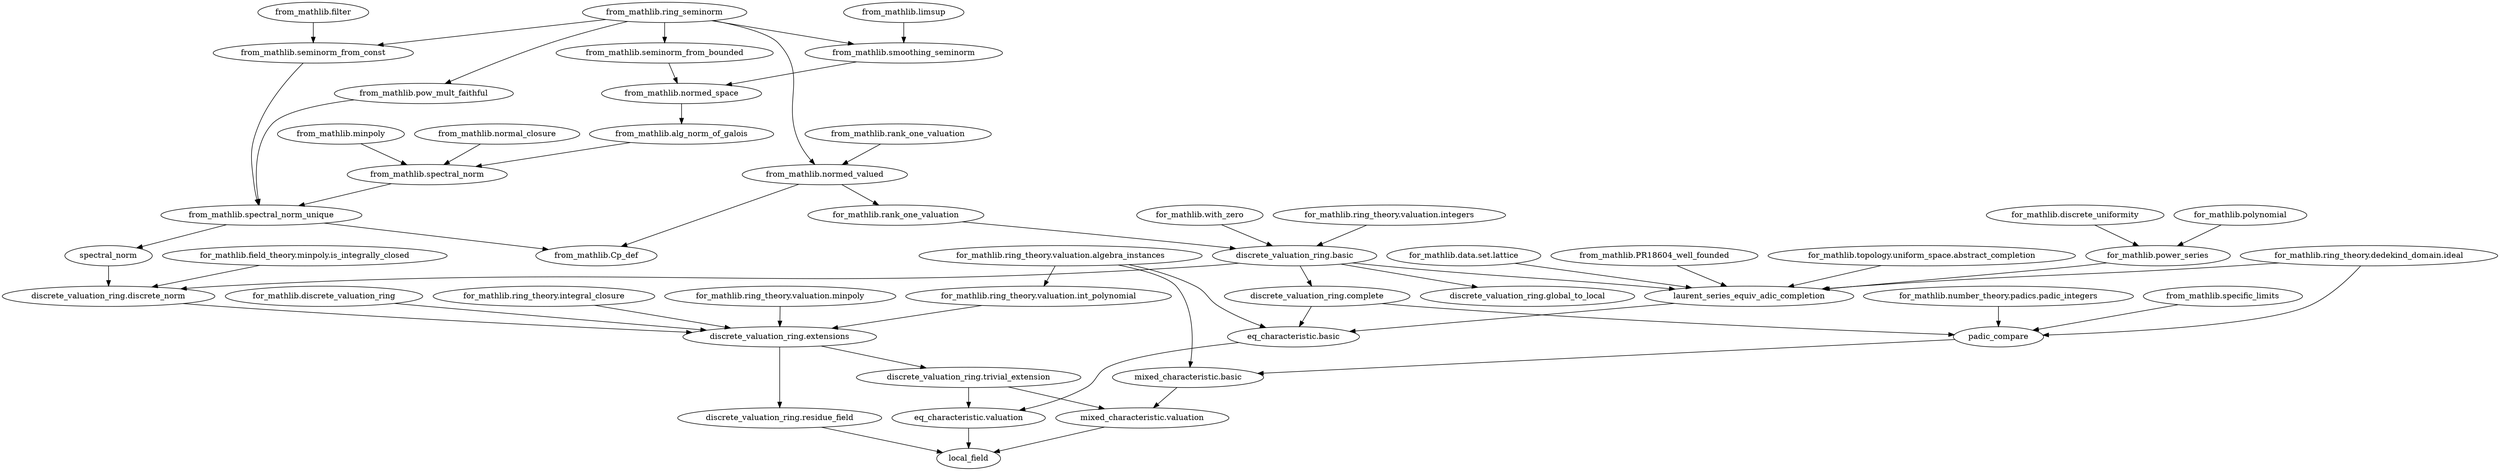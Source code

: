 strict digraph {
	graph [bb="0,0,4420.6,828"];
	node [label="\N"];
	padic_compare	[height=0.5,
		pos="3535.5,234",
		width=2.2206];
	"mixed_characteristic.basic"	[height=0.5,
		pos="2099.5,162",
		width=3.7191];
	padic_compare -> "mixed_characteristic.basic"	[pos="e,2222.9,169.01 3458.3,229.24 3225.4,217.88 2527.8,183.88 2233.2,169.52"];
	"discrete_valuation_ring.complete"	[height=0.5,
		pos="2328.5,306",
		width=4.5677];
	"discrete_valuation_ring.complete" -> padic_compare	[pos="e,3457.3,237.76 2442.9,293 2462.4,291.17 2482.5,289.42 2501.5,288 2851.2,261.87 3268.4,244.79 3447.1,238.14"];
	"eq_characteristic.basic"	[height=0.5,
		pos="2286.5,234",
		width=3.2497];
	"discrete_valuation_ring.complete" -> "eq_characteristic.basic"	[pos="e,2296.7,252.1 2318.1,287.7 2313.2,279.56 2307.3,269.69 2301.9,260.7"];
	"for_mathlib.number_theory.padics.padic_integers"	[height=0.5,
		pos="3535.5,306",
		width=6.6439];
	"for_mathlib.number_theory.padics.padic_integers" -> padic_compare	[pos="e,3535.5,252.1 3535.5,287.7 3535.5,279.98 3535.5,270.71 3535.5,262.11"];
	"for_mathlib.ring_theory.dedekind_domain.ideal"	[height=0.5,
		pos="4192.5,378",
		width=6.3369];
	"for_mathlib.ring_theory.dedekind_domain.ideal" -> padic_compare	[pos="e,3614.4,237.03 4177.5,359.71 4158.2,338.67 4122.3,304 4083.5,288 4002.7,254.75 3758,241.96 3624.6,237.37"];
	laurent_series_equiv_adic_completion	[height=0.5,
		pos="3093.5,306",
		width=5.1454];
	"for_mathlib.ring_theory.dedekind_domain.ideal" -> laurent_series_equiv_adic_completion	[pos="e,3222.6,318.92 4032.5,365.14 4006.8,363.34 3980.4,361.56 3955.5,360 3658.7,341.36 3584.1,344.98 3287.5,324 3269.8,322.75 3251.2,\
321.29 3232.8,319.77"];
	"from_mathlib.specific_limits"	[height=0.5,
		pos="3933.5,306",
		width=3.9177];
	"from_mathlib.specific_limits" -> padic_compare	[pos="e,3596.5,245.74 3854.4,291.09 3782.1,278.37 3676.2,259.75 3606.6,247.5"];
	spectral_norm	[height=0.5,
		pos="188.48,378",
		width=2.1484];
	"discrete_valuation_ring.discrete_norm"	[height=0.5,
		pos="188.48,306",
		width=5.2356];
	spectral_norm -> "discrete_valuation_ring.discrete_norm"	[pos="e,188.48,324.1 188.48,359.7 188.48,351.98 188.48,342.71 188.48,334.11"];
	"from_mathlib.spectral_norm_unique"	[height=0.5,
		pos="458.48,450",
		width=4.9468];
	"from_mathlib.spectral_norm_unique" -> spectral_norm	[pos="e,238.1,391.86 396.88,433.03 352.17,421.44 292.02,405.84 247.84,394.39"];
	"from_mathlib.Cp_def"	[height=0.5,
		pos="1052.5,378",
		width=2.9789];
	"from_mathlib.spectral_norm_unique" -> "from_mathlib.Cp_def"	[pos="e,967.46,389.02 569.51,435.92 681.25,422.75 851.76,402.65 957.44,390.2"];
	local_field	[height=0.5,
		pos="1711.5,18",
		width=1.5707];
	"discrete_valuation_ring.residue_field"	[height=0.5,
		pos="1376.5,90",
		width=5.019];
	"discrete_valuation_ring.residue_field" -> local_field	[pos="e,1665.6,28.596 1450.4,73.552 1512.3,60.627 1599.2,42.464 1655.4,30.713"];
	"eq_characteristic.valuation"	[height=0.5,
		pos="1711.5,90",
		width=3.7733];
	"eq_characteristic.valuation" -> local_field	[pos="e,1711.5,36.104 1711.5,71.697 1711.5,63.983 1711.5,54.712 1711.5,46.112"];
	"mixed_characteristic.valuation"	[height=0.5,
		pos="2018.5,90",
		width=4.2607];
	"mixed_characteristic.valuation" -> local_field	[pos="e,1756.1,29.162 1951.5,73.725 1895.9,61.053 1817.9,43.259 1766.1,31.443"];
	laurent_series_equiv_adic_completion -> "eq_characteristic.basic"	[pos="e,2385.8,243.55 2961.2,293.39 2940.6,291.58 2919.4,289.74 2899.5,288 2723.3,272.66 2518.5,254.99 2395.9,244.42"];
	"discrete_valuation_ring.basic"	[height=0.5,
		pos="2288.5,378",
		width=4.0441];
	"discrete_valuation_ring.basic" -> "discrete_valuation_ring.complete"	[pos="e,2318.7,324.1 2298.4,359.7 2303,351.64 2308.5,341.89 2313.6,332.98"];
	"discrete_valuation_ring.basic" -> laurent_series_equiv_adic_completion	[pos="e,2961.7,318.7 2391.4,365.27 2408.8,363.41 2426.6,361.59 2443.5,360 2645.9,340.92 2696.9,340.87 2899.5,324 2916.3,322.6 2934,321.1 \
2951.5,319.59"];
	"discrete_valuation_ring.global_to_local"	[height=0.5,
		pos="2700.5,306",
		width=5.2718];
	"discrete_valuation_ring.basic" -> "discrete_valuation_ring.global_to_local"	[pos="e,2612.3,321.98 2370.4,363.09 2437,351.76 2531.3,335.74 2602.1,323.72"];
	"discrete_valuation_ring.basic" -> "discrete_valuation_ring.discrete_norm"	[pos="e,316.36,319.26 2189.6,364.76 2171.3,362.87 2152.3,361.17 2134.5,360 1358.6,309.29 1161.9,365.44 385.48,324 366.35,322.98 346.19,\
321.59 326.37,320.05"];
	"for_mathlib.power_series"	[height=0.5,
		pos="3818.5,378",
		width=3.5566];
	"for_mathlib.power_series" -> laurent_series_equiv_adic_completion	[pos="e,3225.6,318.67 3727.5,365.28 3712.2,363.42 3696.4,361.59 3681.5,360 3638.4,355.39 3395.9,333.76 3236,319.6"];
	"for_mathlib.data.set.lattice"	[height=0.5,
		pos="2588.5,378",
		width=3.7913];
	"for_mathlib.data.set.lattice" -> laurent_series_equiv_adic_completion	[pos="e,2991.8,321.09 2678.8,364.49 2763.5,352.74 2890.6,335.12 2981.7,322.49"];
	"from_mathlib.PR18604_well_founded"	[height=0.5,
		pos="2926.5,378",
		width=5.0912];
	"from_mathlib.PR18604_well_founded" -> laurent_series_equiv_adic_completion	[pos="e,3053.9,323.59 2966.1,360.41 2989.6,350.55 3019.6,337.97 3044.6,327.49"];
	"for_mathlib.topology.uniform_space.abstract_completion"	[height=0.5,
		pos="3400.5,378",
		width=7.5646];
	"for_mathlib.topology.uniform_space.abstract_completion" -> laurent_series_equiv_adic_completion	[pos="e,3162.6,322.77 3328.5,360.59 3281.7,349.91 3220.6,335.98 3172.4,324.99"];
	"discrete_valuation_ring.trivial_extension"	[height=0.5,
		pos="1710.5,162",
		width=5.5245];
	"discrete_valuation_ring.trivial_extension" -> "eq_characteristic.valuation"	[pos="e,1711.2,108.1 1710.7,143.7 1710.8,135.98 1711,126.71 1711.1,118.11"];
	"discrete_valuation_ring.trivial_extension" -> "mixed_characteristic.valuation"	[pos="e,1951.5,106.22 1780.4,145.12 1828.4,134.21 1892.1,119.73 1941.5,108.49"];
	"eq_characteristic.basic" -> "eq_characteristic.valuation"	[pos="e,1800.8,103.59 2189.7,223.84 2107.5,214.9 1996.5,199.76 1956.5,180 1935.6,169.7 1938.8,155.25 1918.5,144 1885.5,125.81 1846.2,113.71 \
1810.7,105.73"];
	"for_mathlib.ring_theory.valuation.algebra_instances"	[height=0.5,
		pos="1874.5,378",
		width=6.9688];
	"for_mathlib.ring_theory.valuation.algebra_instances" -> "eq_characteristic.basic"	[pos="e,2238.1,250.47 1993.2,362.08 2032.6,354.16 2075.7,342.16 2112.5,324 2134.8,312.98 2134.1,300.83 2155.5,288 2178.2,274.35 2205.1,\
262.77 2228.6,253.96"];
	"for_mathlib.ring_theory.valuation.int_polynomial"	[height=0.5,
		pos="1835.5,306",
		width=6.5355];
	"for_mathlib.ring_theory.valuation.algebra_instances" -> "for_mathlib.ring_theory.valuation.int_polynomial"	[pos="e,1845,324.1 1864.8,359.7 1860.4,351.64 1854.9,341.89 1850,332.98"];
	"for_mathlib.ring_theory.valuation.algebra_instances" -> "mixed_characteristic.basic"	[pos="e,2103,180.03 1976.8,361.55 2020.7,352.78 2065.2,340.26 2079.5,324 2112,286.99 2109.4,225.39 2104.5,190.09"];
	"discrete_valuation_ring.extensions"	[height=0.5,
		pos="1376.5,234",
		width=4.7662];
	"discrete_valuation_ring.extensions" -> "discrete_valuation_ring.residue_field"	[pos="e,1376.5,108.19 1376.5,215.87 1376.5,191.67 1376.5,147.21 1376.5,118.39"];
	"discrete_valuation_ring.extensions" -> "discrete_valuation_ring.trivial_extension"	[pos="e,1635.6,178.69 1449.8,217.64 1501.7,206.76 1571.4,192.15 1625.7,180.77"];
	"discrete_valuation_ring.discrete_norm" -> "discrete_valuation_ring.extensions"	[pos="e,1221.5,241.72 319.84,293.06 341.75,291.25 364.25,289.48 385.48,288 675.85,267.71 1014.5,251.12 1211.3,242.18"];
	"for_mathlib.discrete_valuation_ring"	[height=0.5,
		pos="569.48,306",
		width=4.8565];
	"for_mathlib.discrete_valuation_ring" -> "discrete_valuation_ring.extensions"	[pos="e,1246.4,245.79 694.18,293.36 714.02,291.54 734.31,289.7 753.48,288 919.29,273.29 1110,257.18 1236.3,246.63"];
	"for_mathlib.ring_theory.integral_closure"	[height=0.5,
		pos="958.48,306",
		width=5.4523];
	"for_mathlib.ring_theory.integral_closure" -> "discrete_valuation_ring.extensions"	[pos="e,1289.5,249.57 1048.2,289.98 1116.2,278.59 1209.6,262.95 1279.3,251.27"];
	"for_mathlib.ring_theory.valuation.int_polynomial" -> "discrete_valuation_ring.extensions"	[pos="e,1469.3,249.15 1735,289.68 1659.3,278.13 1555.7,262.34 1479.4,250.7"];
	"for_mathlib.ring_theory.valuation.minpoly"	[height=0.5,
		pos="1377.5,306",
		width=5.687];
	"for_mathlib.ring_theory.valuation.minpoly" -> "discrete_valuation_ring.extensions"	[pos="e,1376.7,252.1 1377.2,287.7 1377.1,279.98 1377,270.71 1376.9,262.11"];
	"for_mathlib.rank_one_valuation"	[height=0.5,
		pos="1582.5,450",
		width=4.3329];
	"for_mathlib.rank_one_valuation" -> "discrete_valuation_ring.basic"	[pos="e,2184.5,390.68 1700.4,438.16 1812.2,427.78 1984.8,411.44 2134.5,396 2147.4,394.67 2160.9,393.24 2174.3,391.79"];
	"for_mathlib.with_zero"	[height=0.5,
		pos="2120.5,450",
		width=3.1053];
	"for_mathlib.with_zero" -> "discrete_valuation_ring.basic"	[pos="e,2249.2,395.35 2159,432.94 2183,422.95 2214,410.03 2239.7,399.33"];
	"for_mathlib.ring_theory.valuation.integers"	[height=0.5,
		pos="2456.5,450",
		width=5.7231];
	"for_mathlib.ring_theory.valuation.integers" -> "discrete_valuation_ring.basic"	[pos="e,2327.8,395.39 2416.2,432.23 2392.5,422.33 2362.2,409.74 2337.2,399.28"];
	"for_mathlib.field_theory.minpoly.is_integrally_closed"	[height=0.5,
		pos="536.48,378",
		width=7.0049];
	"for_mathlib.field_theory.minpoly.is_integrally_closed" -> "discrete_valuation_ring.discrete_norm"	[pos="e,265.37,322.47 456.21,360.85 402.05,349.96 330.63,335.59 275.18,324.44"];
	"from_mathlib.normed_valued"	[height=0.5,
		pos="1456.5,522",
		width=4.0621];
	"from_mathlib.normed_valued" -> "for_mathlib.rank_one_valuation"	[pos="e,1552.1,467.87 1486.7,504.23 1503.5,494.86 1524.7,483.08 1542.9,472.98"];
	"from_mathlib.normed_valued" -> "from_mathlib.Cp_def"	[pos="e,1096.5,394.49 1410.5,504.85 1335.4,478.43 1186.5,426.1 1106.4,397.96"];
	"for_mathlib.discrete_uniformity"	[height=0.5,
		pos="3671.5,450",
		width=4.3691];
	"for_mathlib.discrete_uniformity" -> "for_mathlib.power_series"	[pos="e,3784.2,395.35 3706.3,432.41 3726.9,422.61 3753.1,410.12 3775,399.68"];
	"for_mathlib.polynomial"	[height=0.5,
		pos="3964.5,450",
		width=3.2678];
	"for_mathlib.polynomial" -> "for_mathlib.power_series"	[pos="e,3852.8,395.43 3930.3,432.59 3909.8,422.79 3883.7,410.26 3861.8,399.78"];
	"from_mathlib.ring_seminorm"	[height=0.5,
		pos="1173.5,810",
		width=4.0441];
	"from_mathlib.ring_seminorm" -> "from_mathlib.normed_valued"	[pos="e,1438.6,540.09 1259.9,795.47 1306.7,786.4 1358.3,772.99 1374.5,756 1430.8,696.76 1376.9,649.61 1412.5,576 1417.4,565.88 1424.6,\
556.05 1431.8,547.66"];
	"from_mathlib.seminorm_from_bounded"	[height=0.5,
		pos="1173.5,738",
		width=5.344];
	"from_mathlib.ring_seminorm" -> "from_mathlib.seminorm_from_bounded"	[pos="e,1173.5,756.1 1173.5,791.7 1173.5,783.98 1173.5,774.71 1173.5,766.11"];
	"from_mathlib.smoothing_seminorm"	[height=0.5,
		pos="1596.5,738",
		width=4.8565];
	"from_mathlib.ring_seminorm" -> "from_mathlib.smoothing_seminorm"	[pos="e,1508.2,753.6 1256.8,795.21 1326.1,783.74 1424.9,767.39 1498.1,755.28"];
	"from_mathlib.seminorm_from_const"	[height=0.5,
		pos="550.48,738",
		width=4.9287];
	"from_mathlib.ring_seminorm" -> "from_mathlib.seminorm_from_const"	[pos="e,664.48,751.81 1069.6,797.32 960.82,785.11 790.15,765.93 674.45,752.93"];
	"from_mathlib.pow_mult_faithful"	[height=0.5,
		pos="746.48,666",
		width=4.4052];
	"from_mathlib.ring_seminorm" -> "from_mathlib.pow_mult_faithful"	[pos="e,784.37,683.5 1108.2,793.84 1068.6,784.14 1017.2,770.66 972.48,756 909.63,735.42 838.96,706.65 793.65,687.45"];
	"from_mathlib.normed_space"	[height=0.5,
		pos="1202.5,666",
		width=3.9358];
	"from_mathlib.seminorm_from_bounded" -> "from_mathlib.normed_space"	[pos="e,1195.4,684.1 1180.7,719.7 1183.9,711.81 1187.9,702.3 1191.5,693.55"];
	"from_mathlib.smoothing_seminorm" -> "from_mathlib.normed_space"	[pos="e,1281.2,680.99 1512.9,722.15 1447.8,710.59 1357.6,694.57 1291.3,682.77"];
	"from_mathlib.limsup"	[height=0.5,
		pos="1596.5,810",
		width=2.9608];
	"from_mathlib.limsup" -> "from_mathlib.smoothing_seminorm"	[pos="e,1596.5,756.1 1596.5,791.7 1596.5,783.98 1596.5,774.71 1596.5,766.11"];
	"from_mathlib.minpoly"	[height=0.5,
		pos="598.48,594",
		width=3.1233];
	"from_mathlib.spectral_norm"	[height=0.5,
		pos="752.48,522",
		width=3.9358];
	"from_mathlib.minpoly" -> "from_mathlib.spectral_norm"	[pos="e,716.16,539.51 634.2,576.76 655.83,566.93 683.64,554.29 706.85,543.74"];
	"from_mathlib.rank_one_valuation"	[height=0.5,
		pos="1586.5,594",
		width=4.5857];
	"from_mathlib.rank_one_valuation" -> "from_mathlib.normed_valued"	[pos="e,1487.4,539.63 1555.3,576.23 1537.7,566.71 1515.3,554.69 1496.4,544.48"];
	"from_mathlib.seminorm_from_const" -> "from_mathlib.spectral_norm_unique"	[pos="e,453.21,467.99 532.42,719.91 509.98,697.48 472.46,655.79 454.48,612 436.19,567.44 439.7,551.82 445.48,504 446.52,495.4 448.48,486.19 \
450.56,477.89"];
	"from_mathlib.filter"	[height=0.5,
		pos="550.48,810",
		width=2.7261];
	"from_mathlib.filter" -> "from_mathlib.seminorm_from_const"	[pos="e,550.48,756.1 550.48,791.7 550.48,783.98 550.48,774.71 550.48,766.11"];
	"from_mathlib.pow_mult_faithful" -> "from_mathlib.spectral_norm_unique"	[pos="e,454.66,468.21 622.77,654.67 562.04,646.93 497.65,633.79 477.48,612 444.04,575.88 447.43,513.96 452.93,478.36"];
	"from_mathlib.spectral_norm" -> "from_mathlib.spectral_norm_unique"	[pos="e,524.6,466.74 689.05,505.9 643.74,495.11 582.57,480.55 534.63,469.13"];
	"from_mathlib.normal_closure"	[height=0.5,
		pos="875.48,594",
		width=4.0621];
	"from_mathlib.normal_closure" -> "from_mathlib.spectral_norm"	[pos="e,781.7,539.63 846.02,576.23 829.44,566.8 808.54,554.9 790.71,544.76"];
	"from_mathlib.alg_norm_of_galois"	[height=0.5,
		pos="1202.5,594",
		width=4.5315];
	"from_mathlib.normed_space" -> "from_mathlib.alg_norm_of_galois"	[pos="e,1202.5,612.1 1202.5,647.7 1202.5,639.98 1202.5,630.71 1202.5,622.11"];
	"from_mathlib.alg_norm_of_galois" -> "from_mathlib.spectral_norm"	[pos="e,838.39,536.36 1112.2,578.96 1035.9,567.08 926.71,550.1 848.7,537.97"];
	"mixed_characteristic.basic" -> "mixed_characteristic.valuation"	[pos="e,2038.2,108.03 2079.9,144.05 2069.7,135.26 2057.1,124.38 2046,114.76"];
}
